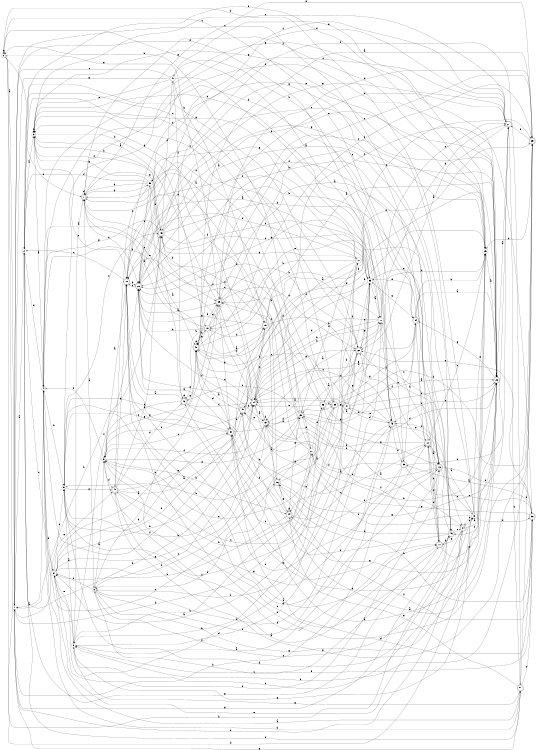 digraph n42_2 {
__start0 [label="" shape="none"];

rankdir=LR;
size="8,5";

s0 [style="filled", color="black", fillcolor="white" shape="circle", label="0"];
s1 [style="filled", color="black", fillcolor="white" shape="circle", label="1"];
s2 [style="filled", color="black", fillcolor="white" shape="circle", label="2"];
s3 [style="filled", color="black", fillcolor="white" shape="circle", label="3"];
s4 [style="filled", color="black", fillcolor="white" shape="circle", label="4"];
s5 [style="filled", color="black", fillcolor="white" shape="circle", label="5"];
s6 [style="filled", color="black", fillcolor="white" shape="circle", label="6"];
s7 [style="rounded,filled", color="black", fillcolor="white" shape="doublecircle", label="7"];
s8 [style="filled", color="black", fillcolor="white" shape="circle", label="8"];
s9 [style="filled", color="black", fillcolor="white" shape="circle", label="9"];
s10 [style="rounded,filled", color="black", fillcolor="white" shape="doublecircle", label="10"];
s11 [style="rounded,filled", color="black", fillcolor="white" shape="doublecircle", label="11"];
s12 [style="rounded,filled", color="black", fillcolor="white" shape="doublecircle", label="12"];
s13 [style="rounded,filled", color="black", fillcolor="white" shape="doublecircle", label="13"];
s14 [style="filled", color="black", fillcolor="white" shape="circle", label="14"];
s15 [style="filled", color="black", fillcolor="white" shape="circle", label="15"];
s16 [style="rounded,filled", color="black", fillcolor="white" shape="doublecircle", label="16"];
s17 [style="filled", color="black", fillcolor="white" shape="circle", label="17"];
s18 [style="filled", color="black", fillcolor="white" shape="circle", label="18"];
s19 [style="rounded,filled", color="black", fillcolor="white" shape="doublecircle", label="19"];
s20 [style="filled", color="black", fillcolor="white" shape="circle", label="20"];
s21 [style="rounded,filled", color="black", fillcolor="white" shape="doublecircle", label="21"];
s22 [style="rounded,filled", color="black", fillcolor="white" shape="doublecircle", label="22"];
s23 [style="filled", color="black", fillcolor="white" shape="circle", label="23"];
s24 [style="rounded,filled", color="black", fillcolor="white" shape="doublecircle", label="24"];
s25 [style="filled", color="black", fillcolor="white" shape="circle", label="25"];
s26 [style="rounded,filled", color="black", fillcolor="white" shape="doublecircle", label="26"];
s27 [style="filled", color="black", fillcolor="white" shape="circle", label="27"];
s28 [style="rounded,filled", color="black", fillcolor="white" shape="doublecircle", label="28"];
s29 [style="rounded,filled", color="black", fillcolor="white" shape="doublecircle", label="29"];
s30 [style="rounded,filled", color="black", fillcolor="white" shape="doublecircle", label="30"];
s31 [style="filled", color="black", fillcolor="white" shape="circle", label="31"];
s32 [style="rounded,filled", color="black", fillcolor="white" shape="doublecircle", label="32"];
s33 [style="rounded,filled", color="black", fillcolor="white" shape="doublecircle", label="33"];
s34 [style="rounded,filled", color="black", fillcolor="white" shape="doublecircle", label="34"];
s35 [style="filled", color="black", fillcolor="white" shape="circle", label="35"];
s36 [style="rounded,filled", color="black", fillcolor="white" shape="doublecircle", label="36"];
s37 [style="filled", color="black", fillcolor="white" shape="circle", label="37"];
s38 [style="rounded,filled", color="black", fillcolor="white" shape="doublecircle", label="38"];
s39 [style="rounded,filled", color="black", fillcolor="white" shape="doublecircle", label="39"];
s40 [style="rounded,filled", color="black", fillcolor="white" shape="doublecircle", label="40"];
s41 [style="rounded,filled", color="black", fillcolor="white" shape="doublecircle", label="41"];
s42 [style="rounded,filled", color="black", fillcolor="white" shape="doublecircle", label="42"];
s43 [style="rounded,filled", color="black", fillcolor="white" shape="doublecircle", label="43"];
s44 [style="rounded,filled", color="black", fillcolor="white" shape="doublecircle", label="44"];
s45 [style="rounded,filled", color="black", fillcolor="white" shape="doublecircle", label="45"];
s46 [style="rounded,filled", color="black", fillcolor="white" shape="doublecircle", label="46"];
s47 [style="filled", color="black", fillcolor="white" shape="circle", label="47"];
s48 [style="rounded,filled", color="black", fillcolor="white" shape="doublecircle", label="48"];
s49 [style="rounded,filled", color="black", fillcolor="white" shape="doublecircle", label="49"];
s50 [style="filled", color="black", fillcolor="white" shape="circle", label="50"];
s51 [style="rounded,filled", color="black", fillcolor="white" shape="doublecircle", label="51"];
s0 -> s1 [label="a"];
s0 -> s46 [label="b"];
s0 -> s34 [label="c"];
s0 -> s31 [label="d"];
s0 -> s0 [label="e"];
s0 -> s7 [label="f"];
s0 -> s35 [label="g"];
s1 -> s2 [label="a"];
s1 -> s12 [label="b"];
s1 -> s46 [label="c"];
s1 -> s20 [label="d"];
s1 -> s48 [label="e"];
s1 -> s27 [label="f"];
s1 -> s51 [label="g"];
s2 -> s3 [label="a"];
s2 -> s14 [label="b"];
s2 -> s37 [label="c"];
s2 -> s38 [label="d"];
s2 -> s25 [label="e"];
s2 -> s51 [label="f"];
s2 -> s11 [label="g"];
s3 -> s4 [label="a"];
s3 -> s3 [label="b"];
s3 -> s22 [label="c"];
s3 -> s18 [label="d"];
s3 -> s10 [label="e"];
s3 -> s45 [label="f"];
s3 -> s35 [label="g"];
s4 -> s1 [label="a"];
s4 -> s5 [label="b"];
s4 -> s14 [label="c"];
s4 -> s37 [label="d"];
s4 -> s2 [label="e"];
s4 -> s30 [label="f"];
s4 -> s26 [label="g"];
s5 -> s6 [label="a"];
s5 -> s23 [label="b"];
s5 -> s45 [label="c"];
s5 -> s19 [label="d"];
s5 -> s26 [label="e"];
s5 -> s21 [label="f"];
s5 -> s48 [label="g"];
s6 -> s7 [label="a"];
s6 -> s38 [label="b"];
s6 -> s24 [label="c"];
s6 -> s35 [label="d"];
s6 -> s37 [label="e"];
s6 -> s28 [label="f"];
s6 -> s25 [label="g"];
s7 -> s8 [label="a"];
s7 -> s34 [label="b"];
s7 -> s28 [label="c"];
s7 -> s7 [label="d"];
s7 -> s39 [label="e"];
s7 -> s50 [label="f"];
s7 -> s29 [label="g"];
s8 -> s9 [label="a"];
s8 -> s29 [label="b"];
s8 -> s31 [label="c"];
s8 -> s20 [label="d"];
s8 -> s37 [label="e"];
s8 -> s43 [label="f"];
s8 -> s25 [label="g"];
s9 -> s10 [label="a"];
s9 -> s44 [label="b"];
s9 -> s14 [label="c"];
s9 -> s48 [label="d"];
s9 -> s23 [label="e"];
s9 -> s4 [label="f"];
s9 -> s40 [label="g"];
s10 -> s11 [label="a"];
s10 -> s28 [label="b"];
s10 -> s2 [label="c"];
s10 -> s13 [label="d"];
s10 -> s25 [label="e"];
s10 -> s17 [label="f"];
s10 -> s11 [label="g"];
s11 -> s9 [label="a"];
s11 -> s12 [label="b"];
s11 -> s6 [label="c"];
s11 -> s28 [label="d"];
s11 -> s26 [label="e"];
s11 -> s46 [label="f"];
s11 -> s12 [label="g"];
s12 -> s13 [label="a"];
s12 -> s15 [label="b"];
s12 -> s20 [label="c"];
s12 -> s11 [label="d"];
s12 -> s15 [label="e"];
s12 -> s22 [label="f"];
s12 -> s50 [label="g"];
s13 -> s14 [label="a"];
s13 -> s28 [label="b"];
s13 -> s31 [label="c"];
s13 -> s15 [label="d"];
s13 -> s32 [label="e"];
s13 -> s44 [label="f"];
s13 -> s36 [label="g"];
s14 -> s15 [label="a"];
s14 -> s20 [label="b"];
s14 -> s40 [label="c"];
s14 -> s29 [label="d"];
s14 -> s24 [label="e"];
s14 -> s19 [label="f"];
s14 -> s22 [label="g"];
s15 -> s16 [label="a"];
s15 -> s7 [label="b"];
s15 -> s8 [label="c"];
s15 -> s15 [label="d"];
s15 -> s49 [label="e"];
s15 -> s9 [label="f"];
s15 -> s3 [label="g"];
s16 -> s17 [label="a"];
s16 -> s49 [label="b"];
s16 -> s4 [label="c"];
s16 -> s7 [label="d"];
s16 -> s44 [label="e"];
s16 -> s32 [label="f"];
s16 -> s21 [label="g"];
s17 -> s10 [label="a"];
s17 -> s18 [label="b"];
s17 -> s9 [label="c"];
s17 -> s14 [label="d"];
s17 -> s10 [label="e"];
s17 -> s23 [label="f"];
s17 -> s45 [label="g"];
s18 -> s19 [label="a"];
s18 -> s42 [label="b"];
s18 -> s26 [label="c"];
s18 -> s28 [label="d"];
s18 -> s29 [label="e"];
s18 -> s7 [label="f"];
s18 -> s40 [label="g"];
s19 -> s20 [label="a"];
s19 -> s43 [label="b"];
s19 -> s14 [label="c"];
s19 -> s18 [label="d"];
s19 -> s46 [label="e"];
s19 -> s4 [label="f"];
s19 -> s28 [label="g"];
s20 -> s15 [label="a"];
s20 -> s14 [label="b"];
s20 -> s21 [label="c"];
s20 -> s49 [label="d"];
s20 -> s18 [label="e"];
s20 -> s43 [label="f"];
s20 -> s21 [label="g"];
s21 -> s22 [label="a"];
s21 -> s51 [label="b"];
s21 -> s28 [label="c"];
s21 -> s29 [label="d"];
s21 -> s3 [label="e"];
s21 -> s10 [label="f"];
s21 -> s28 [label="g"];
s22 -> s23 [label="a"];
s22 -> s2 [label="b"];
s22 -> s13 [label="c"];
s22 -> s5 [label="d"];
s22 -> s35 [label="e"];
s22 -> s37 [label="f"];
s22 -> s35 [label="g"];
s23 -> s24 [label="a"];
s23 -> s0 [label="b"];
s23 -> s42 [label="c"];
s23 -> s15 [label="d"];
s23 -> s27 [label="e"];
s23 -> s10 [label="f"];
s23 -> s20 [label="g"];
s24 -> s25 [label="a"];
s24 -> s1 [label="b"];
s24 -> s31 [label="c"];
s24 -> s5 [label="d"];
s24 -> s37 [label="e"];
s24 -> s23 [label="f"];
s24 -> s11 [label="g"];
s25 -> s26 [label="a"];
s25 -> s12 [label="b"];
s25 -> s28 [label="c"];
s25 -> s22 [label="d"];
s25 -> s47 [label="e"];
s25 -> s7 [label="f"];
s25 -> s28 [label="g"];
s26 -> s21 [label="a"];
s26 -> s27 [label="b"];
s26 -> s43 [label="c"];
s26 -> s4 [label="d"];
s26 -> s26 [label="e"];
s26 -> s46 [label="f"];
s26 -> s34 [label="g"];
s27 -> s7 [label="a"];
s27 -> s6 [label="b"];
s27 -> s28 [label="c"];
s27 -> s7 [label="d"];
s27 -> s36 [label="e"];
s27 -> s8 [label="f"];
s27 -> s16 [label="g"];
s28 -> s29 [label="a"];
s28 -> s13 [label="b"];
s28 -> s10 [label="c"];
s28 -> s50 [label="d"];
s28 -> s45 [label="e"];
s28 -> s15 [label="f"];
s28 -> s30 [label="g"];
s29 -> s3 [label="a"];
s29 -> s22 [label="b"];
s29 -> s26 [label="c"];
s29 -> s22 [label="d"];
s29 -> s0 [label="e"];
s29 -> s9 [label="f"];
s29 -> s30 [label="g"];
s30 -> s26 [label="a"];
s30 -> s31 [label="b"];
s30 -> s5 [label="c"];
s30 -> s40 [label="d"];
s30 -> s49 [label="e"];
s30 -> s38 [label="f"];
s30 -> s5 [label="g"];
s31 -> s12 [label="a"];
s31 -> s0 [label="b"];
s31 -> s24 [label="c"];
s31 -> s32 [label="d"];
s31 -> s25 [label="e"];
s31 -> s49 [label="f"];
s31 -> s3 [label="g"];
s32 -> s33 [label="a"];
s32 -> s16 [label="b"];
s32 -> s40 [label="c"];
s32 -> s30 [label="d"];
s32 -> s22 [label="e"];
s32 -> s8 [label="f"];
s32 -> s27 [label="g"];
s33 -> s6 [label="a"];
s33 -> s34 [label="b"];
s33 -> s32 [label="c"];
s33 -> s10 [label="d"];
s33 -> s21 [label="e"];
s33 -> s14 [label="f"];
s33 -> s28 [label="g"];
s34 -> s26 [label="a"];
s34 -> s25 [label="b"];
s34 -> s15 [label="c"];
s34 -> s23 [label="d"];
s34 -> s35 [label="e"];
s34 -> s12 [label="f"];
s34 -> s35 [label="g"];
s35 -> s20 [label="a"];
s35 -> s36 [label="b"];
s35 -> s45 [label="c"];
s35 -> s40 [label="d"];
s35 -> s11 [label="e"];
s35 -> s8 [label="f"];
s35 -> s50 [label="g"];
s36 -> s37 [label="a"];
s36 -> s29 [label="b"];
s36 -> s29 [label="c"];
s36 -> s26 [label="d"];
s36 -> s14 [label="e"];
s36 -> s38 [label="f"];
s36 -> s34 [label="g"];
s37 -> s30 [label="a"];
s37 -> s14 [label="b"];
s37 -> s5 [label="c"];
s37 -> s30 [label="d"];
s37 -> s13 [label="e"];
s37 -> s16 [label="f"];
s37 -> s15 [label="g"];
s38 -> s14 [label="a"];
s38 -> s5 [label="b"];
s38 -> s2 [label="c"];
s38 -> s28 [label="d"];
s38 -> s9 [label="e"];
s38 -> s39 [label="f"];
s38 -> s41 [label="g"];
s39 -> s40 [label="a"];
s39 -> s25 [label="b"];
s39 -> s6 [label="c"];
s39 -> s40 [label="d"];
s39 -> s40 [label="e"];
s39 -> s21 [label="f"];
s39 -> s48 [label="g"];
s40 -> s26 [label="a"];
s40 -> s18 [label="b"];
s40 -> s41 [label="c"];
s40 -> s29 [label="d"];
s40 -> s40 [label="e"];
s40 -> s39 [label="f"];
s40 -> s26 [label="g"];
s41 -> s26 [label="a"];
s41 -> s26 [label="b"];
s41 -> s42 [label="c"];
s41 -> s35 [label="d"];
s41 -> s43 [label="e"];
s41 -> s17 [label="f"];
s41 -> s22 [label="g"];
s42 -> s10 [label="a"];
s42 -> s3 [label="b"];
s42 -> s12 [label="c"];
s42 -> s9 [label="d"];
s42 -> s42 [label="e"];
s42 -> s14 [label="f"];
s42 -> s40 [label="g"];
s43 -> s44 [label="a"];
s43 -> s3 [label="b"];
s43 -> s14 [label="c"];
s43 -> s41 [label="d"];
s43 -> s13 [label="e"];
s43 -> s33 [label="f"];
s43 -> s48 [label="g"];
s44 -> s39 [label="a"];
s44 -> s37 [label="b"];
s44 -> s43 [label="c"];
s44 -> s30 [label="d"];
s44 -> s23 [label="e"];
s44 -> s45 [label="f"];
s44 -> s44 [label="g"];
s45 -> s46 [label="a"];
s45 -> s1 [label="b"];
s45 -> s35 [label="c"];
s45 -> s43 [label="d"];
s45 -> s26 [label="e"];
s45 -> s47 [label="f"];
s45 -> s4 [label="g"];
s46 -> s29 [label="a"];
s46 -> s16 [label="b"];
s46 -> s9 [label="c"];
s46 -> s43 [label="d"];
s46 -> s24 [label="e"];
s46 -> s30 [label="f"];
s46 -> s1 [label="g"];
s47 -> s19 [label="a"];
s47 -> s33 [label="b"];
s47 -> s1 [label="c"];
s47 -> s35 [label="d"];
s47 -> s3 [label="e"];
s47 -> s42 [label="f"];
s47 -> s1 [label="g"];
s48 -> s14 [label="a"];
s48 -> s36 [label="b"];
s48 -> s45 [label="c"];
s48 -> s42 [label="d"];
s48 -> s49 [label="e"];
s48 -> s13 [label="f"];
s48 -> s10 [label="g"];
s49 -> s40 [label="a"];
s49 -> s14 [label="b"];
s49 -> s39 [label="c"];
s49 -> s39 [label="d"];
s49 -> s28 [label="e"];
s49 -> s25 [label="f"];
s49 -> s26 [label="g"];
s50 -> s40 [label="a"];
s50 -> s7 [label="b"];
s50 -> s48 [label="c"];
s50 -> s2 [label="d"];
s50 -> s45 [label="e"];
s50 -> s19 [label="f"];
s50 -> s3 [label="g"];
s51 -> s4 [label="a"];
s51 -> s4 [label="b"];
s51 -> s32 [label="c"];
s51 -> s39 [label="d"];
s51 -> s44 [label="e"];
s51 -> s45 [label="f"];
s51 -> s6 [label="g"];

}